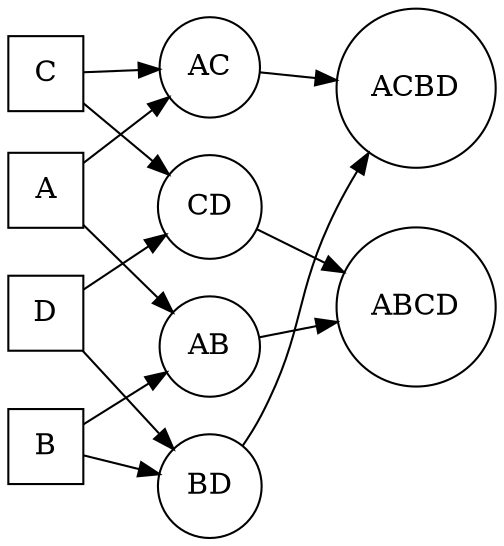 digraph {
  rankdir = LR

  node [shape = circle]

  {
    node [shape = square]
    A
    B
    C
    D
  }

  { A B } -> AB
  { C D } -> CD

  { A C } -> AC
  { B D } -> BD

  { AB CD } -> ABCD
  { AC BD } -> ACBD
}
